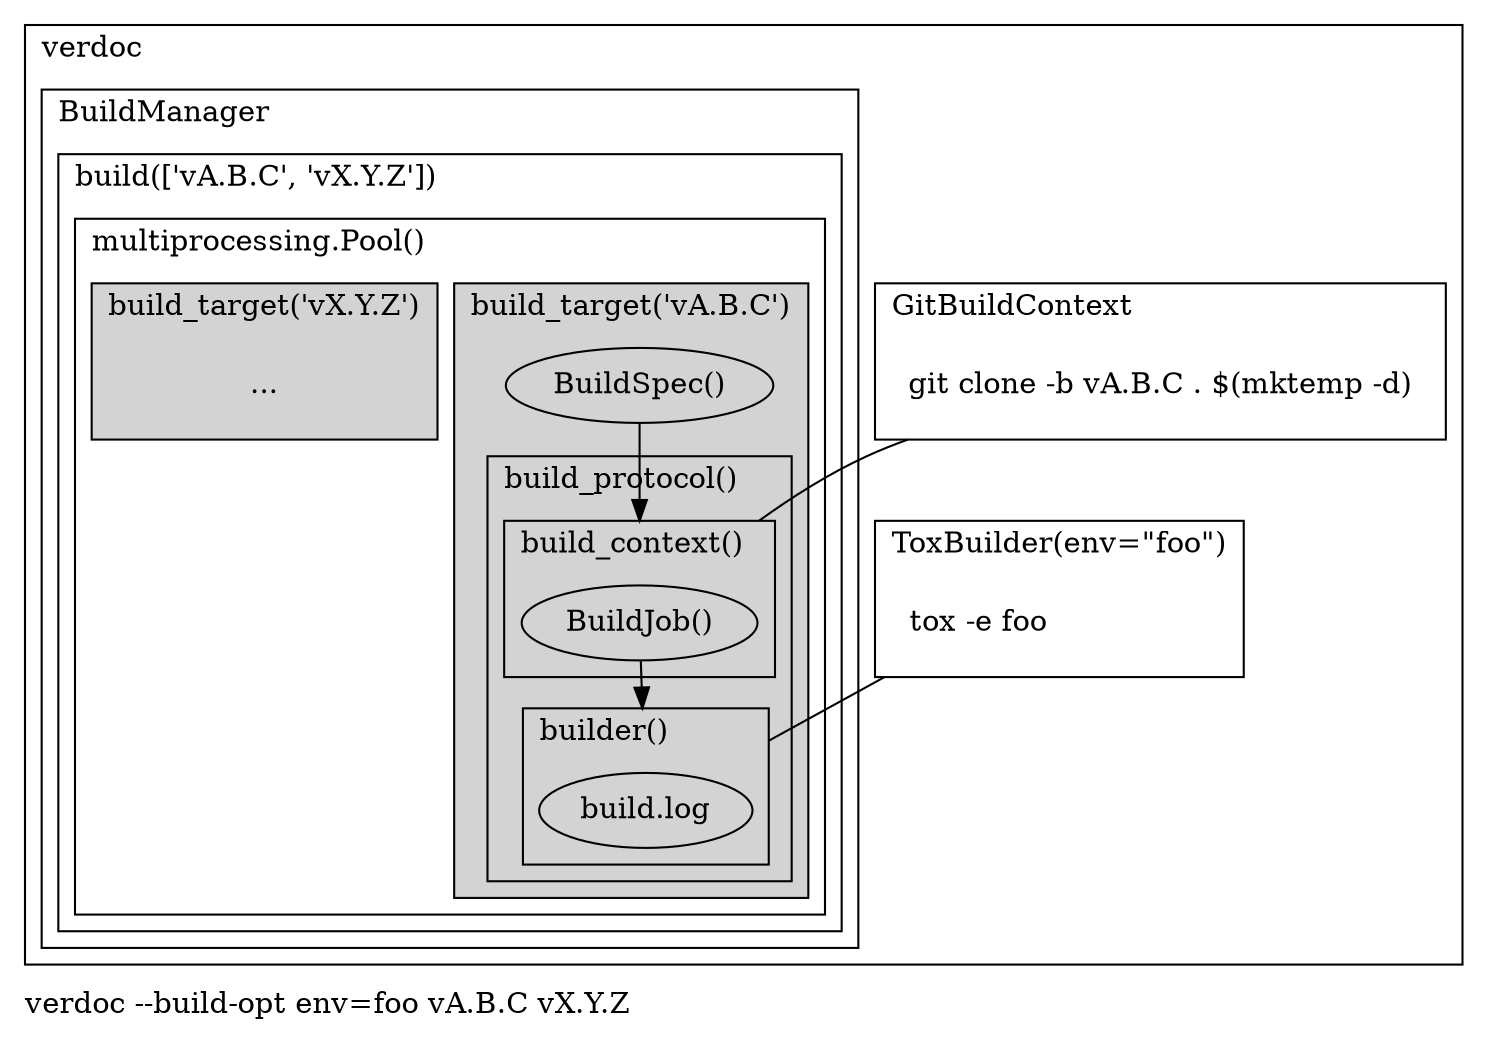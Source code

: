 digraph verdoc_invocation {
  rankdir=TB
  label="verdoc --build-opt env=foo vA.B.C vX.Y.Z"
  labeljust=l
  compound=true
  ranksep=0.75
  subgraph cluster_verdoc {
    label="verdoc"
    subgraph cluster_builder {
      label="ToxBuilder(env=\"foo\")"
      builder_class [shape=plaintext label="tox -e foo"]
    }
    subgraph cluster_context {
      label="GitBuildContext"
      context_class [shape=plaintext label="git clone -b vA.B.C . $(mktemp -d)"]
    }
    subgraph cluster_manager {
      label="BuildManager"
      subgraph cluster_build {
        label="build(['vA.B.C', 'vX.Y.Z'])"
        subgraph cluster_pool {
          label="multiprocessing.Pool()"
          subgraph cluster_target {
            label="build_target('vA.B.C')"
            style=filled
            spec [label="BuildSpec()"]
            subgraph cluster_protocol {
              label="build_protocol()"
              subgraph cluster_build_context {
                label="build_context()"
                job [label="BuildJob()"]
              }
              subgraph cluster_build_builder {
                label="builder()"
                log [label="build.log"]
              }
              job -> log [lhead=cluster_build_builder]
            }
            spec -> job [lhead=cluster_build_context]
          }
          subgraph cluster_target_next {
            label="build_target('vX.Y.Z')"
            style=filled
            dots [shape=plaintext label="..."]
          }
        }
      }
      context_class -> job [ltail=cluster_context lhead=cluster_build_context dir=none]
      builder_class -> log [ltail=cluster_builder lhead=cluster_build_builder dir=none]
    }
  }
}
